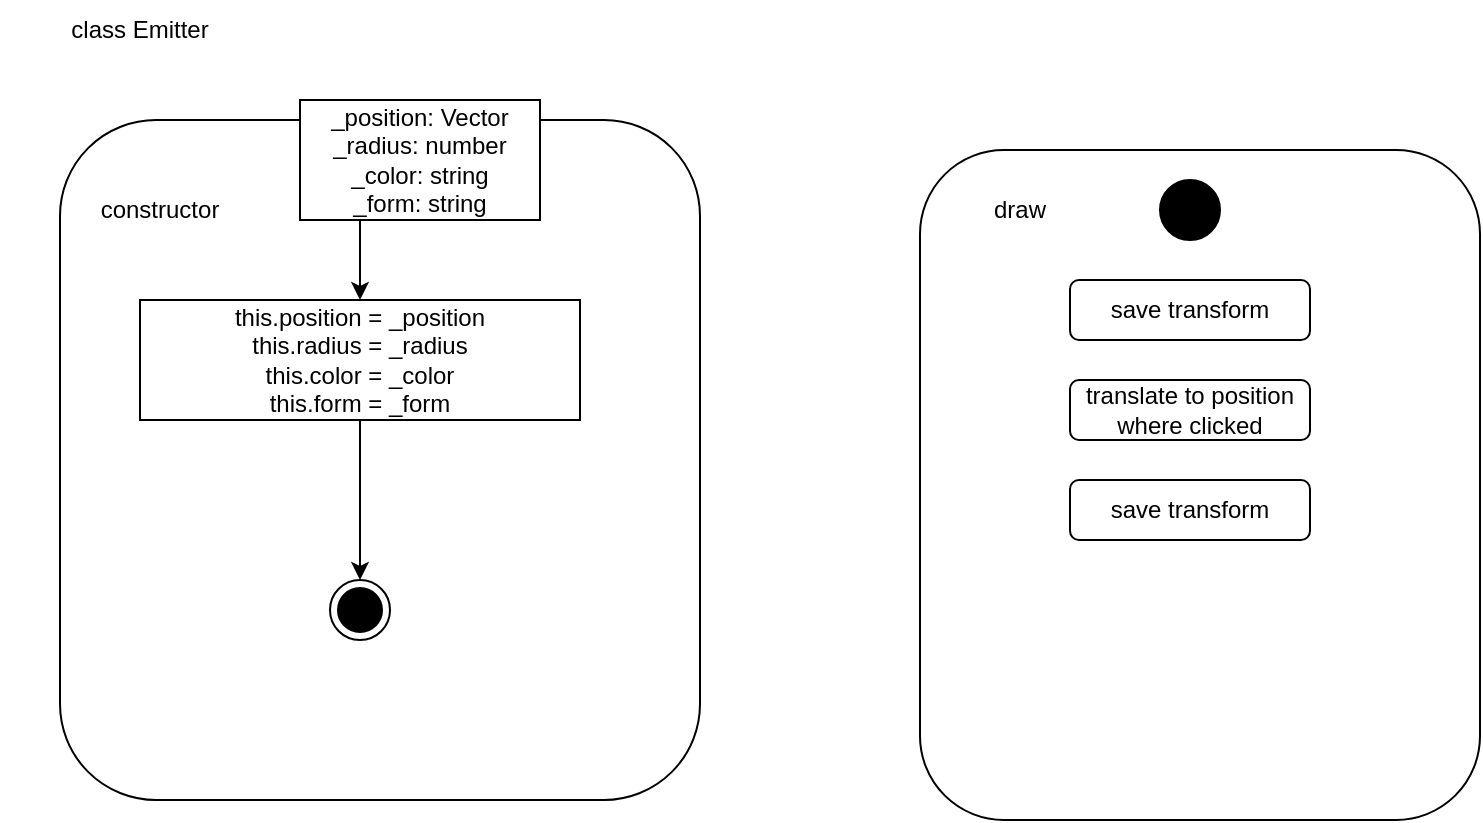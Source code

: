 <mxfile version="20.8.17" type="device"><diagram name="Seite-1" id="2o4JAZmjxOsQEL91Er45"><mxGraphModel dx="734" dy="498" grid="1" gridSize="10" guides="1" tooltips="1" connect="1" arrows="1" fold="1" page="1" pageScale="1" pageWidth="827" pageHeight="1169" math="0" shadow="0"><root><mxCell id="0"/><mxCell id="1" parent="0"/><mxCell id="qVH0wa49iPSP3bV33OZk-1" value="class Emitter" style="text;html=1;strokeColor=none;fillColor=none;align=center;verticalAlign=middle;whiteSpace=wrap;rounded=0;" vertex="1" parent="1"><mxGeometry x="10" y="20" width="140" height="30" as="geometry"/></mxCell><mxCell id="qVH0wa49iPSP3bV33OZk-2" value="" style="rounded=1;whiteSpace=wrap;html=1;" vertex="1" parent="1"><mxGeometry x="40" y="80" width="320" height="340" as="geometry"/></mxCell><mxCell id="qVH0wa49iPSP3bV33OZk-4" value="constructor" style="text;html=1;strokeColor=none;fillColor=none;align=center;verticalAlign=middle;whiteSpace=wrap;rounded=0;" vertex="1" parent="1"><mxGeometry x="60" y="110" width="60" height="30" as="geometry"/></mxCell><mxCell id="qVH0wa49iPSP3bV33OZk-7" style="edgeStyle=orthogonalEdgeStyle;rounded=0;orthogonalLoop=1;jettySize=auto;html=1;exitX=0.25;exitY=1;exitDx=0;exitDy=0;" edge="1" parent="1" source="qVH0wa49iPSP3bV33OZk-5" target="qVH0wa49iPSP3bV33OZk-6"><mxGeometry relative="1" as="geometry"/></mxCell><mxCell id="qVH0wa49iPSP3bV33OZk-5" value="_position: Vector&lt;br&gt;_radius: number&lt;br&gt;_color: string&lt;br&gt;_form: string" style="rounded=0;whiteSpace=wrap;html=1;" vertex="1" parent="1"><mxGeometry x="160" y="70" width="120" height="60" as="geometry"/></mxCell><mxCell id="qVH0wa49iPSP3bV33OZk-9" style="edgeStyle=orthogonalEdgeStyle;rounded=0;orthogonalLoop=1;jettySize=auto;html=1;entryX=0.5;entryY=0;entryDx=0;entryDy=0;" edge="1" parent="1" source="qVH0wa49iPSP3bV33OZk-6" target="qVH0wa49iPSP3bV33OZk-8"><mxGeometry relative="1" as="geometry"/></mxCell><mxCell id="qVH0wa49iPSP3bV33OZk-6" value="this.position = _position&lt;br&gt;this.radius = _radius&lt;br&gt;this.color = _color&lt;br&gt;this.form = _form" style="rounded=0;whiteSpace=wrap;html=1;" vertex="1" parent="1"><mxGeometry x="80" y="170" width="220" height="60" as="geometry"/></mxCell><mxCell id="qVH0wa49iPSP3bV33OZk-8" value="" style="ellipse;html=1;shape=endState;fillColor=strokeColor;" vertex="1" parent="1"><mxGeometry x="175" y="310" width="30" height="30" as="geometry"/></mxCell><mxCell id="qVH0wa49iPSP3bV33OZk-10" value="" style="rounded=1;whiteSpace=wrap;html=1;" vertex="1" parent="1"><mxGeometry x="470" y="95" width="280" height="335" as="geometry"/></mxCell><mxCell id="qVH0wa49iPSP3bV33OZk-11" value="draw" style="text;html=1;strokeColor=none;fillColor=none;align=center;verticalAlign=middle;whiteSpace=wrap;rounded=0;" vertex="1" parent="1"><mxGeometry x="490" y="110" width="60" height="30" as="geometry"/></mxCell><mxCell id="qVH0wa49iPSP3bV33OZk-12" value="" style="ellipse;fillColor=strokeColor;" vertex="1" parent="1"><mxGeometry x="590" y="110" width="30" height="30" as="geometry"/></mxCell><mxCell id="qVH0wa49iPSP3bV33OZk-13" value="save transform" style="rounded=1;whiteSpace=wrap;html=1;" vertex="1" parent="1"><mxGeometry x="545" y="160" width="120" height="30" as="geometry"/></mxCell><mxCell id="qVH0wa49iPSP3bV33OZk-14" value="translate to position where clicked" style="rounded=1;whiteSpace=wrap;html=1;" vertex="1" parent="1"><mxGeometry x="545" y="210" width="120" height="30" as="geometry"/></mxCell><mxCell id="qVH0wa49iPSP3bV33OZk-15" value="save transform" style="rounded=1;whiteSpace=wrap;html=1;" vertex="1" parent="1"><mxGeometry x="545" y="260" width="120" height="30" as="geometry"/></mxCell></root></mxGraphModel></diagram></mxfile>